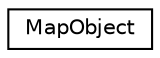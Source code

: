 digraph G
{
  edge [fontname="Helvetica",fontsize="10",labelfontname="Helvetica",labelfontsize="10"];
  node [fontname="Helvetica",fontsize="10",shape=record];
  rankdir="LR";
  Node1 [label="MapObject",height=0.2,width=0.4,color="black", fillcolor="white", style="filled",URL="$struct_map_object.html"];
}
